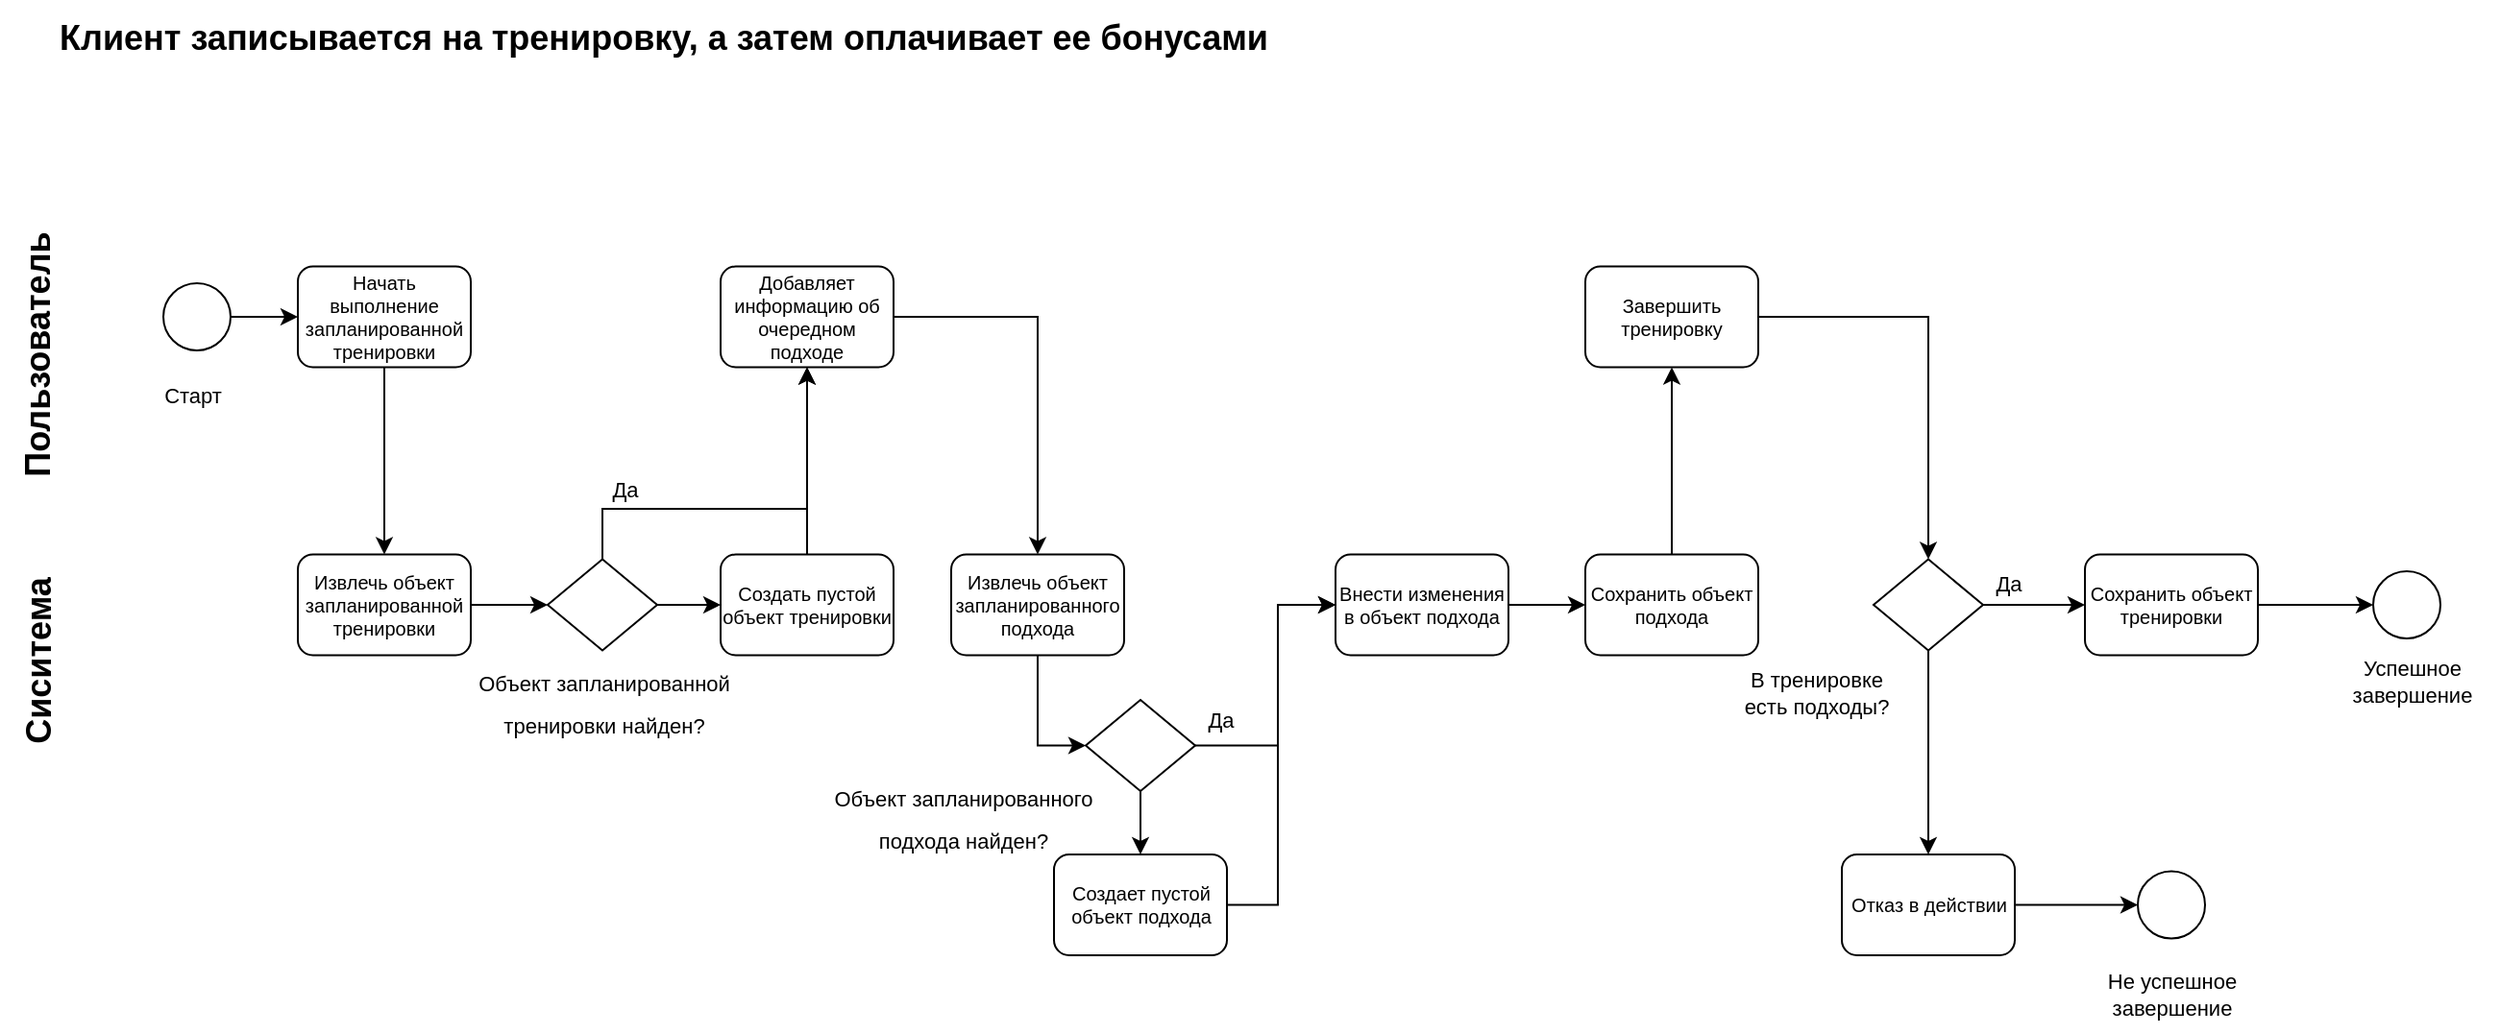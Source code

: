 <mxfile version="23.1.5" type="device">
  <diagram name="Страница — 1" id="iSa3_9lvW1lIsnlGRvH2">
    <mxGraphModel dx="1620" dy="843" grid="1" gridSize="10" guides="1" tooltips="1" connect="1" arrows="1" fold="1" page="1" pageScale="1" pageWidth="1100" pageHeight="850" math="0" shadow="0">
      <root>
        <mxCell id="0" />
        <mxCell id="1" parent="0" />
        <mxCell id="KNuLbcdo1pJYnmBxfGh1-1" value="&lt;b&gt;&lt;font style=&quot;font-size: 18px;&quot;&gt;Клиент записывается на тренировку, а затем оплачивает ее бонусами&lt;/font&gt;&lt;/b&gt;" style="text;html=1;align=center;verticalAlign=middle;resizable=0;points=[];autosize=1;strokeColor=none;fillColor=none;fontColor=#000000;rotation=0;" vertex="1" parent="1">
          <mxGeometry x="235" y="105" width="650" height="40" as="geometry" />
        </mxCell>
        <mxCell id="KNuLbcdo1pJYnmBxfGh1-2" value="&lt;b&gt;&lt;font style=&quot;font-size: 18px;&quot;&gt;Пользователь&lt;/font&gt;&lt;/b&gt;" style="text;html=1;align=center;verticalAlign=middle;resizable=0;points=[];autosize=1;strokeColor=none;fillColor=none;fontColor=#000000;rotation=-90;" vertex="1" parent="1">
          <mxGeometry x="160" y="270" width="150" height="40" as="geometry" />
        </mxCell>
        <mxCell id="KNuLbcdo1pJYnmBxfGh1-3" value="&lt;b&gt;Сиситема&lt;/b&gt;" style="text;html=1;align=center;verticalAlign=middle;resizable=0;points=[];autosize=1;strokeColor=none;fillColor=none;fontSize=18;fontColor=#000000;rotation=-90;" vertex="1" parent="1">
          <mxGeometry x="180" y="429.5" width="110" height="40" as="geometry" />
        </mxCell>
        <mxCell id="KNuLbcdo1pJYnmBxfGh1-4" style="edgeStyle=orthogonalEdgeStyle;rounded=0;orthogonalLoop=1;jettySize=auto;html=1;entryX=0;entryY=0.5;entryDx=0;entryDy=0;fontSize=11;fontColor=#000000;" edge="1" parent="1" source="KNuLbcdo1pJYnmBxfGh1-5" target="KNuLbcdo1pJYnmBxfGh1-7">
          <mxGeometry relative="1" as="geometry" />
        </mxCell>
        <mxCell id="KNuLbcdo1pJYnmBxfGh1-5" value="" style="ellipse;whiteSpace=wrap;html=1;aspect=fixed;labelBackgroundColor=#E6FFCC;fillColor=none;labelBorderColor=#CCFF99;shadow=0;strokeColor=#000000;" vertex="1" parent="1">
          <mxGeometry x="300" y="252.5" width="35" height="35" as="geometry" />
        </mxCell>
        <mxCell id="KNuLbcdo1pJYnmBxfGh1-6" style="edgeStyle=orthogonalEdgeStyle;rounded=0;orthogonalLoop=1;jettySize=auto;html=1;entryX=0.5;entryY=0;entryDx=0;entryDy=0;fontSize=11;fontColor=#000000;" edge="1" parent="1" source="KNuLbcdo1pJYnmBxfGh1-7" target="KNuLbcdo1pJYnmBxfGh1-9">
          <mxGeometry relative="1" as="geometry" />
        </mxCell>
        <mxCell id="KNuLbcdo1pJYnmBxfGh1-7" value="Начать выполнение запланированной тренировки" style="rounded=1;whiteSpace=wrap;html=1;shadow=0;labelBackgroundColor=none;labelBorderColor=none;strokeColor=#000000;fillColor=none;fontSize=10;" vertex="1" parent="1">
          <mxGeometry x="370" y="243.75" width="90" height="52.5" as="geometry" />
        </mxCell>
        <mxCell id="KNuLbcdo1pJYnmBxfGh1-8" style="edgeStyle=orthogonalEdgeStyle;rounded=0;orthogonalLoop=1;jettySize=auto;html=1;entryX=0;entryY=0.5;entryDx=0;entryDy=0;fontSize=11;fontColor=#000000;" edge="1" parent="1" source="KNuLbcdo1pJYnmBxfGh1-9" target="KNuLbcdo1pJYnmBxfGh1-12">
          <mxGeometry relative="1" as="geometry" />
        </mxCell>
        <mxCell id="KNuLbcdo1pJYnmBxfGh1-9" value="Извлечь объект запланированной тренировки" style="rounded=1;whiteSpace=wrap;html=1;shadow=0;labelBackgroundColor=none;labelBorderColor=none;strokeColor=#000000;fillColor=none;fontSize=10;" vertex="1" parent="1">
          <mxGeometry x="370" y="393.75" width="90" height="52.5" as="geometry" />
        </mxCell>
        <mxCell id="KNuLbcdo1pJYnmBxfGh1-10" style="edgeStyle=orthogonalEdgeStyle;rounded=0;orthogonalLoop=1;jettySize=auto;html=1;entryX=0;entryY=0.5;entryDx=0;entryDy=0;fontSize=11;fontColor=#000000;" edge="1" parent="1" source="KNuLbcdo1pJYnmBxfGh1-12" target="KNuLbcdo1pJYnmBxfGh1-15">
          <mxGeometry relative="1" as="geometry" />
        </mxCell>
        <mxCell id="KNuLbcdo1pJYnmBxfGh1-11" style="edgeStyle=orthogonalEdgeStyle;rounded=0;orthogonalLoop=1;jettySize=auto;html=1;entryX=0.5;entryY=1;entryDx=0;entryDy=0;fontSize=11;fontColor=#000000;" edge="1" parent="1" source="KNuLbcdo1pJYnmBxfGh1-12" target="KNuLbcdo1pJYnmBxfGh1-17">
          <mxGeometry relative="1" as="geometry">
            <Array as="points">
              <mxPoint x="529" y="370" />
              <mxPoint x="635" y="370" />
            </Array>
          </mxGeometry>
        </mxCell>
        <mxCell id="KNuLbcdo1pJYnmBxfGh1-12" value="" style="rhombus;whiteSpace=wrap;html=1;shadow=0;labelBackgroundColor=none;labelBorderColor=none;strokeColor=#000000;fontSize=10;fillColor=none;" vertex="1" parent="1">
          <mxGeometry x="500" y="396.25" width="57" height="47.5" as="geometry" />
        </mxCell>
        <mxCell id="KNuLbcdo1pJYnmBxfGh1-13" value="&lt;font style=&quot;font-size: 11px;&quot;&gt;Объект запланированной &lt;br&gt;тренировки найден?&lt;/font&gt;" style="text;html=1;align=center;verticalAlign=middle;resizable=0;points=[];autosize=1;strokeColor=none;fillColor=none;fontSize=18;fontColor=#000000;" vertex="1" parent="1">
          <mxGeometry x="448.5" y="440" width="160" height="60" as="geometry" />
        </mxCell>
        <mxCell id="KNuLbcdo1pJYnmBxfGh1-14" style="edgeStyle=orthogonalEdgeStyle;rounded=0;orthogonalLoop=1;jettySize=auto;html=1;entryX=0.5;entryY=1;entryDx=0;entryDy=0;fontSize=11;fontColor=#000000;" edge="1" parent="1" source="KNuLbcdo1pJYnmBxfGh1-15" target="KNuLbcdo1pJYnmBxfGh1-17">
          <mxGeometry relative="1" as="geometry" />
        </mxCell>
        <mxCell id="KNuLbcdo1pJYnmBxfGh1-15" value="Создать пустой объект тренировки" style="rounded=1;whiteSpace=wrap;html=1;shadow=0;labelBackgroundColor=none;labelBorderColor=none;strokeColor=#000000;fillColor=none;fontSize=10;" vertex="1" parent="1">
          <mxGeometry x="590" y="393.75" width="90" height="52.5" as="geometry" />
        </mxCell>
        <mxCell id="KNuLbcdo1pJYnmBxfGh1-16" style="edgeStyle=orthogonalEdgeStyle;rounded=0;orthogonalLoop=1;jettySize=auto;html=1;entryX=0.5;entryY=0;entryDx=0;entryDy=0;fontSize=11;fontColor=#000000;" edge="1" parent="1" source="KNuLbcdo1pJYnmBxfGh1-17" target="KNuLbcdo1pJYnmBxfGh1-19">
          <mxGeometry relative="1" as="geometry" />
        </mxCell>
        <mxCell id="KNuLbcdo1pJYnmBxfGh1-17" value="Добавляет информацию об очередном подходе" style="rounded=1;whiteSpace=wrap;html=1;shadow=0;labelBackgroundColor=none;labelBorderColor=none;strokeColor=#000000;fillColor=none;fontSize=10;" vertex="1" parent="1">
          <mxGeometry x="590" y="243.75" width="90" height="52.5" as="geometry" />
        </mxCell>
        <mxCell id="KNuLbcdo1pJYnmBxfGh1-18" style="edgeStyle=orthogonalEdgeStyle;rounded=0;orthogonalLoop=1;jettySize=auto;html=1;exitX=0.5;exitY=1;exitDx=0;exitDy=0;entryX=0;entryY=0.5;entryDx=0;entryDy=0;fontSize=11;fontColor=#000000;" edge="1" parent="1" source="KNuLbcdo1pJYnmBxfGh1-19" target="KNuLbcdo1pJYnmBxfGh1-22">
          <mxGeometry relative="1" as="geometry" />
        </mxCell>
        <mxCell id="KNuLbcdo1pJYnmBxfGh1-19" value="Извлечь объект запланированного подхода" style="rounded=1;whiteSpace=wrap;html=1;shadow=0;labelBackgroundColor=none;labelBorderColor=none;strokeColor=#000000;fillColor=none;fontSize=10;" vertex="1" parent="1">
          <mxGeometry x="710" y="393.75" width="90" height="52.5" as="geometry" />
        </mxCell>
        <mxCell id="KNuLbcdo1pJYnmBxfGh1-20" style="edgeStyle=orthogonalEdgeStyle;rounded=0;orthogonalLoop=1;jettySize=auto;html=1;fontSize=11;fontColor=#000000;" edge="1" parent="1" source="KNuLbcdo1pJYnmBxfGh1-22" target="KNuLbcdo1pJYnmBxfGh1-25">
          <mxGeometry relative="1" as="geometry" />
        </mxCell>
        <mxCell id="KNuLbcdo1pJYnmBxfGh1-21" style="edgeStyle=orthogonalEdgeStyle;rounded=0;orthogonalLoop=1;jettySize=auto;html=1;entryX=0;entryY=0.5;entryDx=0;entryDy=0;fontSize=11;fontColor=#000000;exitX=1;exitY=0.5;exitDx=0;exitDy=0;" edge="1" parent="1" source="KNuLbcdo1pJYnmBxfGh1-22" target="KNuLbcdo1pJYnmBxfGh1-27">
          <mxGeometry relative="1" as="geometry">
            <mxPoint x="867.0" y="493.25" as="sourcePoint" />
            <Array as="points">
              <mxPoint x="880" y="493" />
              <mxPoint x="880" y="420" />
            </Array>
          </mxGeometry>
        </mxCell>
        <mxCell id="KNuLbcdo1pJYnmBxfGh1-22" value="" style="rhombus;whiteSpace=wrap;html=1;shadow=0;labelBackgroundColor=none;labelBorderColor=none;strokeColor=#000000;fontSize=10;fillColor=none;" vertex="1" parent="1">
          <mxGeometry x="780" y="469.5" width="57" height="47.5" as="geometry" />
        </mxCell>
        <mxCell id="KNuLbcdo1pJYnmBxfGh1-23" value="&lt;font style=&quot;font-size: 11px;&quot;&gt;Объект запланированного&lt;br&gt;подхода найден?&lt;/font&gt;" style="text;html=1;align=center;verticalAlign=middle;resizable=0;points=[];autosize=1;strokeColor=none;fillColor=none;fontSize=18;fontColor=#000000;" vertex="1" parent="1">
          <mxGeometry x="636" y="500" width="160" height="60" as="geometry" />
        </mxCell>
        <mxCell id="KNuLbcdo1pJYnmBxfGh1-24" style="edgeStyle=orthogonalEdgeStyle;rounded=0;orthogonalLoop=1;jettySize=auto;html=1;entryX=0;entryY=0.5;entryDx=0;entryDy=0;fontSize=11;fontColor=#000000;exitX=1;exitY=0.5;exitDx=0;exitDy=0;" edge="1" parent="1" source="KNuLbcdo1pJYnmBxfGh1-25" target="KNuLbcdo1pJYnmBxfGh1-27">
          <mxGeometry relative="1" as="geometry">
            <mxPoint x="883.5" y="576.25" as="sourcePoint" />
            <Array as="points">
              <mxPoint x="880" y="576" />
              <mxPoint x="880" y="420" />
            </Array>
          </mxGeometry>
        </mxCell>
        <mxCell id="KNuLbcdo1pJYnmBxfGh1-25" value="Создает пустой объект подхода" style="rounded=1;whiteSpace=wrap;html=1;shadow=0;labelBackgroundColor=none;labelBorderColor=none;strokeColor=#000000;fillColor=none;fontSize=10;" vertex="1" parent="1">
          <mxGeometry x="763.5" y="550" width="90" height="52.5" as="geometry" />
        </mxCell>
        <mxCell id="KNuLbcdo1pJYnmBxfGh1-26" style="edgeStyle=orthogonalEdgeStyle;rounded=0;orthogonalLoop=1;jettySize=auto;html=1;entryX=0;entryY=0.5;entryDx=0;entryDy=0;fontSize=11;fontColor=#000000;" edge="1" parent="1" source="KNuLbcdo1pJYnmBxfGh1-27" target="KNuLbcdo1pJYnmBxfGh1-29">
          <mxGeometry relative="1" as="geometry" />
        </mxCell>
        <mxCell id="KNuLbcdo1pJYnmBxfGh1-27" value="Внести изменения в объект подхода" style="rounded=1;whiteSpace=wrap;html=1;shadow=0;labelBackgroundColor=none;labelBorderColor=none;strokeColor=#000000;fillColor=none;fontSize=10;" vertex="1" parent="1">
          <mxGeometry x="910" y="393.75" width="90" height="52.5" as="geometry" />
        </mxCell>
        <mxCell id="KNuLbcdo1pJYnmBxfGh1-28" style="edgeStyle=orthogonalEdgeStyle;rounded=0;orthogonalLoop=1;jettySize=auto;html=1;entryX=0.5;entryY=1;entryDx=0;entryDy=0;fontSize=11;fontColor=#000000;" edge="1" parent="1" source="KNuLbcdo1pJYnmBxfGh1-29" target="KNuLbcdo1pJYnmBxfGh1-31">
          <mxGeometry relative="1" as="geometry" />
        </mxCell>
        <mxCell id="KNuLbcdo1pJYnmBxfGh1-29" value="Сохранить объект подхода" style="rounded=1;whiteSpace=wrap;html=1;shadow=0;labelBackgroundColor=none;labelBorderColor=none;strokeColor=#000000;fillColor=none;fontSize=10;" vertex="1" parent="1">
          <mxGeometry x="1040" y="393.75" width="90" height="52.5" as="geometry" />
        </mxCell>
        <mxCell id="KNuLbcdo1pJYnmBxfGh1-30" style="edgeStyle=orthogonalEdgeStyle;rounded=0;orthogonalLoop=1;jettySize=auto;html=1;entryX=0.5;entryY=0;entryDx=0;entryDy=0;fontSize=11;fontColor=#000000;" edge="1" parent="1" source="KNuLbcdo1pJYnmBxfGh1-31" target="KNuLbcdo1pJYnmBxfGh1-34">
          <mxGeometry relative="1" as="geometry" />
        </mxCell>
        <mxCell id="KNuLbcdo1pJYnmBxfGh1-31" value="Завершить тренировку" style="rounded=1;whiteSpace=wrap;html=1;shadow=0;labelBackgroundColor=none;labelBorderColor=none;strokeColor=#000000;fillColor=none;fontSize=10;" vertex="1" parent="1">
          <mxGeometry x="1040" y="243.75" width="90" height="52.5" as="geometry" />
        </mxCell>
        <mxCell id="KNuLbcdo1pJYnmBxfGh1-32" style="edgeStyle=orthogonalEdgeStyle;rounded=0;orthogonalLoop=1;jettySize=auto;html=1;entryX=0;entryY=0.5;entryDx=0;entryDy=0;fontSize=11;fontColor=#000000;" edge="1" parent="1" source="KNuLbcdo1pJYnmBxfGh1-34" target="KNuLbcdo1pJYnmBxfGh1-39">
          <mxGeometry relative="1" as="geometry" />
        </mxCell>
        <mxCell id="KNuLbcdo1pJYnmBxfGh1-33" style="edgeStyle=orthogonalEdgeStyle;rounded=0;orthogonalLoop=1;jettySize=auto;html=1;exitX=0.5;exitY=1;exitDx=0;exitDy=0;entryX=0.5;entryY=0;entryDx=0;entryDy=0;fontSize=11;fontColor=#000000;" edge="1" parent="1" source="KNuLbcdo1pJYnmBxfGh1-34" target="KNuLbcdo1pJYnmBxfGh1-37">
          <mxGeometry relative="1" as="geometry" />
        </mxCell>
        <mxCell id="KNuLbcdo1pJYnmBxfGh1-34" value="" style="rhombus;whiteSpace=wrap;html=1;shadow=0;labelBackgroundColor=none;labelBorderColor=none;strokeColor=#000000;fontSize=10;fillColor=none;" vertex="1" parent="1">
          <mxGeometry x="1190" y="396.25" width="57" height="47.5" as="geometry" />
        </mxCell>
        <mxCell id="KNuLbcdo1pJYnmBxfGh1-35" value="В тренировке &lt;br&gt;есть подходы?" style="text;html=1;align=center;verticalAlign=middle;resizable=0;points=[];autosize=1;strokeColor=none;fillColor=none;fontSize=11;fontColor=#000000;" vertex="1" parent="1">
          <mxGeometry x="1110" y="446.25" width="100" height="40" as="geometry" />
        </mxCell>
        <mxCell id="KNuLbcdo1pJYnmBxfGh1-36" style="edgeStyle=orthogonalEdgeStyle;rounded=0;orthogonalLoop=1;jettySize=auto;html=1;exitX=1;exitY=0.5;exitDx=0;exitDy=0;entryX=0;entryY=0.5;entryDx=0;entryDy=0;fontSize=11;fontColor=#000000;" edge="1" parent="1" source="KNuLbcdo1pJYnmBxfGh1-37" target="KNuLbcdo1pJYnmBxfGh1-41">
          <mxGeometry relative="1" as="geometry" />
        </mxCell>
        <mxCell id="KNuLbcdo1pJYnmBxfGh1-37" value="Отказ в действии" style="rounded=1;whiteSpace=wrap;html=1;shadow=0;labelBackgroundColor=none;labelBorderColor=none;strokeColor=#000000;fillColor=none;fontSize=10;" vertex="1" parent="1">
          <mxGeometry x="1173.5" y="550" width="90" height="52.5" as="geometry" />
        </mxCell>
        <mxCell id="KNuLbcdo1pJYnmBxfGh1-38" style="edgeStyle=orthogonalEdgeStyle;rounded=0;orthogonalLoop=1;jettySize=auto;html=1;exitX=1;exitY=0.5;exitDx=0;exitDy=0;entryX=0;entryY=0.5;entryDx=0;entryDy=0;fontSize=11;fontColor=#000000;" edge="1" parent="1" source="KNuLbcdo1pJYnmBxfGh1-39" target="KNuLbcdo1pJYnmBxfGh1-40">
          <mxGeometry relative="1" as="geometry" />
        </mxCell>
        <mxCell id="KNuLbcdo1pJYnmBxfGh1-39" value="Сохранить объект тренировки" style="rounded=1;whiteSpace=wrap;html=1;shadow=0;labelBackgroundColor=none;labelBorderColor=none;strokeColor=#000000;fillColor=none;fontSize=10;" vertex="1" parent="1">
          <mxGeometry x="1300" y="393.75" width="90" height="52.5" as="geometry" />
        </mxCell>
        <mxCell id="KNuLbcdo1pJYnmBxfGh1-40" value="" style="ellipse;whiteSpace=wrap;html=1;aspect=fixed;labelBackgroundColor=#E6FFCC;fillColor=none;labelBorderColor=#CCFF99;shadow=0;strokeColor=#000000;" vertex="1" parent="1">
          <mxGeometry x="1450" y="402.5" width="35" height="35" as="geometry" />
        </mxCell>
        <mxCell id="KNuLbcdo1pJYnmBxfGh1-41" value="" style="ellipse;whiteSpace=wrap;html=1;aspect=fixed;labelBackgroundColor=#E6FFCC;fillColor=none;labelBorderColor=#CCFF99;shadow=0;strokeColor=#000000;" vertex="1" parent="1">
          <mxGeometry x="1327.5" y="558.75" width="35" height="35" as="geometry" />
        </mxCell>
        <mxCell id="KNuLbcdo1pJYnmBxfGh1-42" value="Старт" style="text;html=1;align=center;verticalAlign=middle;resizable=0;points=[];autosize=1;strokeColor=none;fillColor=none;fontSize=11;fontColor=#000000;" vertex="1" parent="1">
          <mxGeometry x="290" y="296.25" width="50" height="30" as="geometry" />
        </mxCell>
        <mxCell id="KNuLbcdo1pJYnmBxfGh1-43" value="Успешное &lt;br&gt;завершение" style="text;html=1;align=center;verticalAlign=middle;resizable=0;points=[];autosize=1;strokeColor=none;fillColor=none;fontSize=11;fontColor=#000000;" vertex="1" parent="1">
          <mxGeometry x="1425" y="440" width="90" height="40" as="geometry" />
        </mxCell>
        <mxCell id="KNuLbcdo1pJYnmBxfGh1-44" value="Не успешное&lt;br&gt;завершение" style="text;html=1;align=center;verticalAlign=middle;resizable=0;points=[];autosize=1;strokeColor=none;fillColor=none;fontSize=11;fontColor=#000000;" vertex="1" parent="1">
          <mxGeometry x="1300" y="602.5" width="90" height="40" as="geometry" />
        </mxCell>
        <mxCell id="KNuLbcdo1pJYnmBxfGh1-45" value="Да" style="text;html=1;align=center;verticalAlign=middle;resizable=0;points=[];autosize=1;strokeColor=none;fillColor=none;fontSize=11;fontColor=#000000;" vertex="1" parent="1">
          <mxGeometry x="520" y="345" width="40" height="30" as="geometry" />
        </mxCell>
        <mxCell id="KNuLbcdo1pJYnmBxfGh1-46" value="Да" style="text;html=1;align=center;verticalAlign=middle;resizable=0;points=[];autosize=1;strokeColor=none;fillColor=none;fontSize=11;fontColor=#000000;" vertex="1" parent="1">
          <mxGeometry x="830" y="465" width="40" height="30" as="geometry" />
        </mxCell>
        <mxCell id="KNuLbcdo1pJYnmBxfGh1-47" value="Да" style="text;html=1;align=center;verticalAlign=middle;resizable=0;points=[];autosize=1;strokeColor=none;fillColor=none;fontSize=11;fontColor=#000000;" vertex="1" parent="1">
          <mxGeometry x="1240" y="393.75" width="40" height="30" as="geometry" />
        </mxCell>
      </root>
    </mxGraphModel>
  </diagram>
</mxfile>
